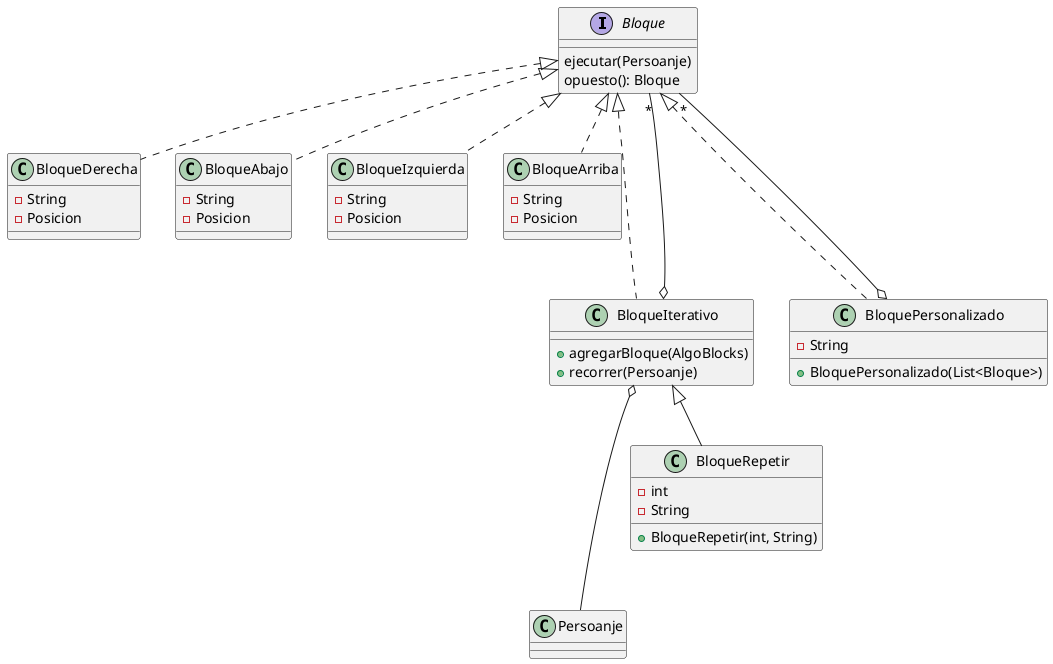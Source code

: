 @startuml
interface Bloque{
    ejecutar(Persoanje)
    opuesto(): Bloque
}

class BloqueDerecha implements Bloque{
    - String
    - Posicion
}

class BloqueAbajo implements Bloque{
    - String
    - Posicion
}

class BloqueIzquierda implements Bloque{
    - String
    - Posicion
}

class BloqueArriba implements Bloque{
    - String
    - Posicion
}

class BloqueIterativo implements Bloque{
    + agregarBloque(AlgoBlocks)
    + recorrer(Persoanje)
}
BloqueIterativo o--- "*"Bloque
BloqueIterativo o--- Persoanje

class BloqueRepetir extends BloqueIterativo{
    - int
    - String
    + BloqueRepetir(int, String)
}

class BloquePersonalizado implements Bloque{
    - String
    + BloquePersonalizado(List<Bloque>)
}
BloquePersonalizado o--- "*" Bloque

@enduml